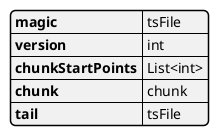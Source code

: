 @startjson
{
"magic":"tsFile",
"version":"int",
"chunkStartPoints":"List<int>",
"chunk":"chunk",
"tail":"tsFile"
}
@endjson